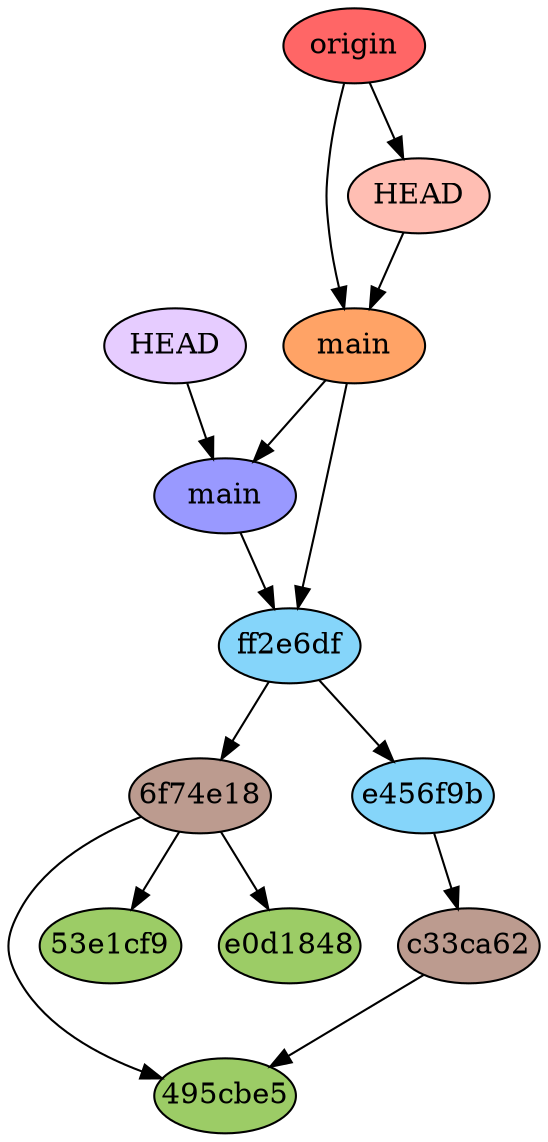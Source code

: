digraph auto {
	graph [bgcolor=transparent]
	node [fixedsize=true style=filled width=0.95]
	"495cbe5e01d0c55ab7f5dda23078902bd8d84aff" [label="495cbe5" fillcolor="#9ccc66"]
	"53e1cf9fe1b271f1027b35c99459c40fc5426732" [label="53e1cf9" fillcolor="#9ccc66"]
	e0d18482da52c44f82ced59750cf139694df9a22 [label=e0d1848 fillcolor="#9ccc66"]
	"6f74e186aeb87110c978318aa55124adeed5d79d" [label="6f74e18" fillcolor="#bc9b8f"]
	"6f74e186aeb87110c978318aa55124adeed5d79d" -> e0d18482da52c44f82ced59750cf139694df9a22
	"6f74e186aeb87110c978318aa55124adeed5d79d" -> "53e1cf9fe1b271f1027b35c99459c40fc5426732"
	"6f74e186aeb87110c978318aa55124adeed5d79d" -> "495cbe5e01d0c55ab7f5dda23078902bd8d84aff"
	c33ca62e4bbca9fabffd7cd819a6b2fb60beab64 [label=c33ca62 fillcolor="#bc9b8f"]
	c33ca62e4bbca9fabffd7cd819a6b2fb60beab64 -> "495cbe5e01d0c55ab7f5dda23078902bd8d84aff"
	e456f9b157f94c61bdc8febb0030d0aa7d1fb8b3 [label=e456f9b fillcolor="#85d5fa"]
	e456f9b157f94c61bdc8febb0030d0aa7d1fb8b3 -> c33ca62e4bbca9fabffd7cd819a6b2fb60beab64
	ff2e6dfc874231bbd8689b1d1b174224d9c4dddc [label=ff2e6df fillcolor="#85d5fa"]
	ff2e6dfc874231bbd8689b1d1b174224d9c4dddc -> "6f74e186aeb87110c978318aa55124adeed5d79d"
	ff2e6dfc874231bbd8689b1d1b174224d9c4dddc -> e456f9b157f94c61bdc8febb0030d0aa7d1fb8b3
	main [label=main fillcolor="#9999ff"]
	main -> ff2e6dfc874231bbd8689b1d1b174224d9c4dddc
	HEAD [label=HEAD fillcolor="#e6ccff"]
	HEAD -> main
	"origin/main" [label=main fillcolor="#ffa366"]
	"origin/main" -> ff2e6dfc874231bbd8689b1d1b174224d9c4dddc
	"origin/HEAD" [label=HEAD fillcolor="#ffbeb3"]
	"origin/HEAD" -> "origin/main"
	origin [label=origin fillcolor="#ff6666"]
	origin -> "origin/main"
	origin -> "origin/HEAD"
	"origin/main" -> main
}
